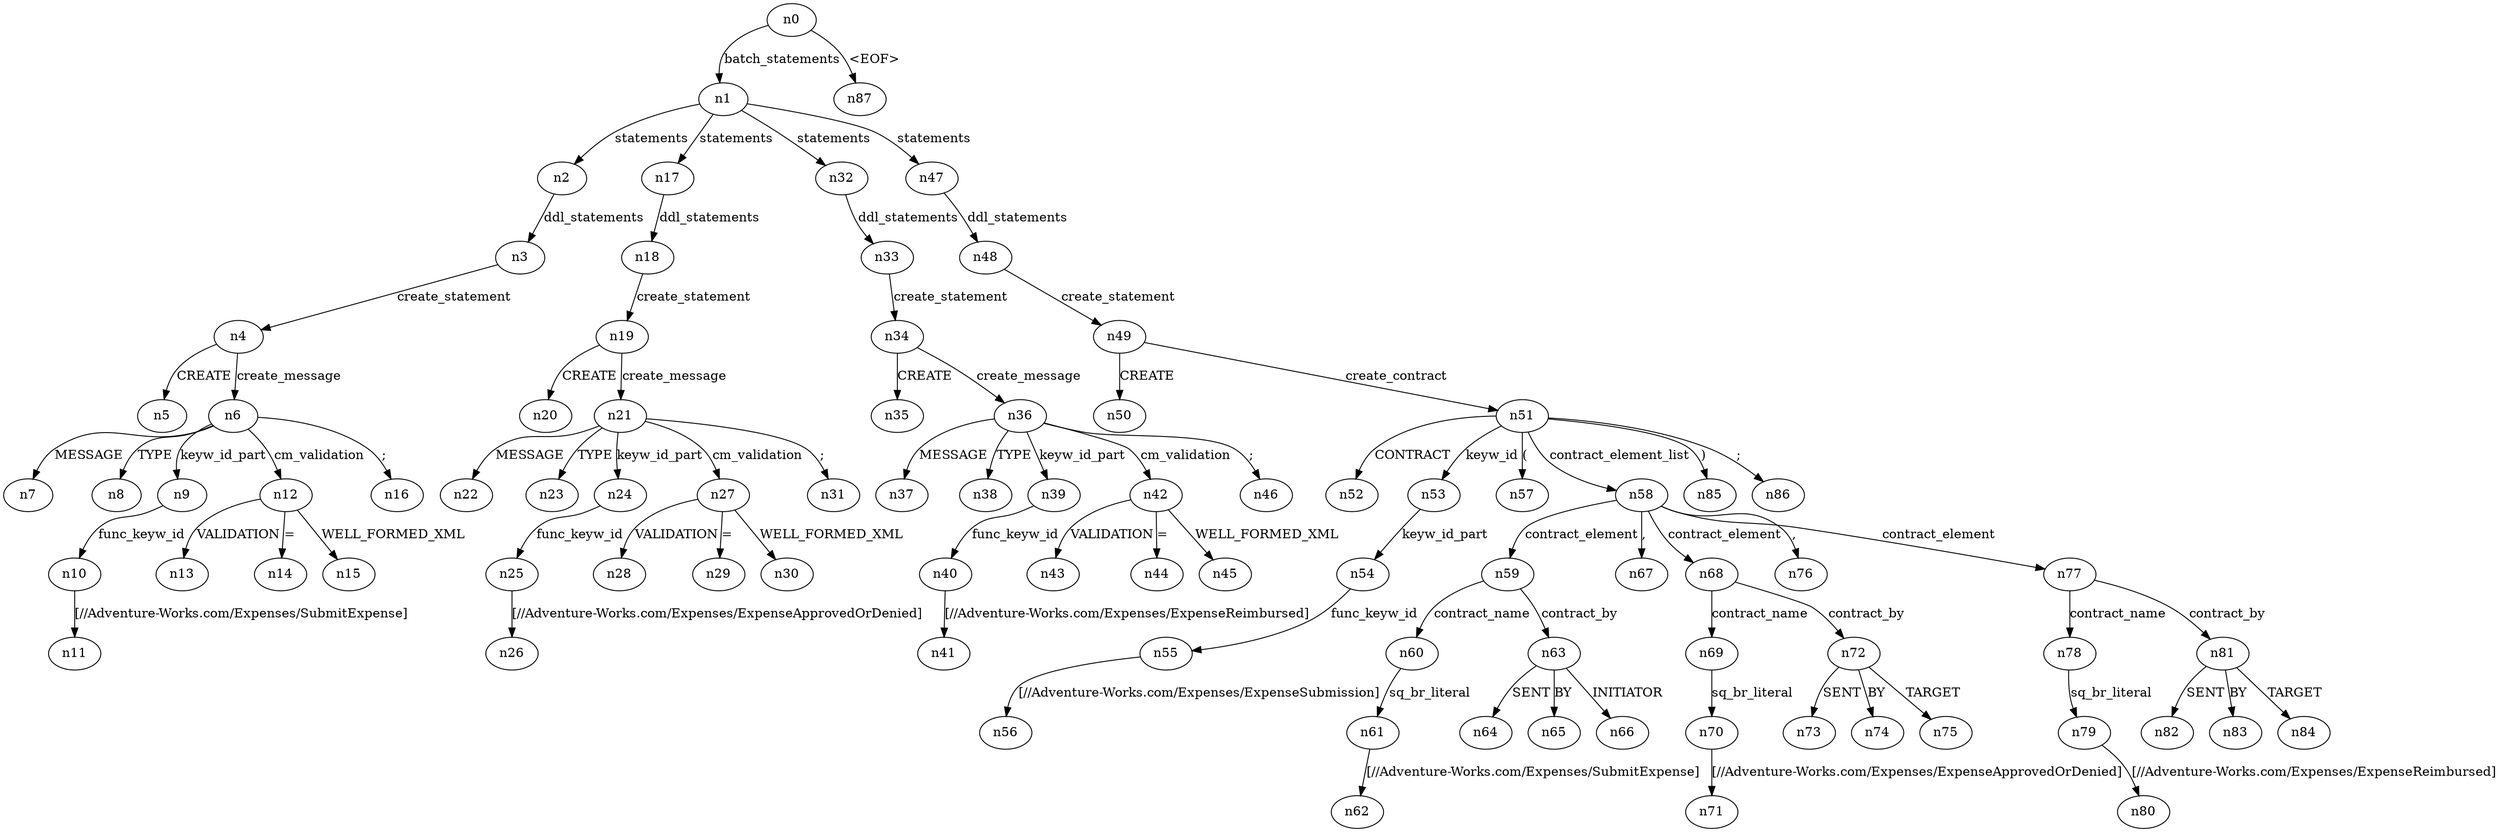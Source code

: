 digraph ParseTree {
  n0 -> n1 [label="batch_statements"];
  n1 -> n2 [label="statements"];
  n2 -> n3 [label="ddl_statements"];
  n3 -> n4 [label="create_statement"];
  n4 -> n5 [label="CREATE"];
  n4 -> n6 [label="create_message"];
  n6 -> n7 [label="MESSAGE"];
  n6 -> n8 [label="TYPE"];
  n6 -> n9 [label="keyw_id_part"];
  n9 -> n10 [label="func_keyw_id"];
  n10 -> n11 [label="[//Adventure-Works.com/Expenses/SubmitExpense]"];
  n6 -> n12 [label="cm_validation"];
  n12 -> n13 [label="VALIDATION"];
  n12 -> n14 [label="="];
  n12 -> n15 [label="WELL_FORMED_XML"];
  n6 -> n16 [label=";"];
  n1 -> n17 [label="statements"];
  n17 -> n18 [label="ddl_statements"];
  n18 -> n19 [label="create_statement"];
  n19 -> n20 [label="CREATE"];
  n19 -> n21 [label="create_message"];
  n21 -> n22 [label="MESSAGE"];
  n21 -> n23 [label="TYPE"];
  n21 -> n24 [label="keyw_id_part"];
  n24 -> n25 [label="func_keyw_id"];
  n25 -> n26 [label="[//Adventure-Works.com/Expenses/ExpenseApprovedOrDenied]"];
  n21 -> n27 [label="cm_validation"];
  n27 -> n28 [label="VALIDATION"];
  n27 -> n29 [label="="];
  n27 -> n30 [label="WELL_FORMED_XML"];
  n21 -> n31 [label=";"];
  n1 -> n32 [label="statements"];
  n32 -> n33 [label="ddl_statements"];
  n33 -> n34 [label="create_statement"];
  n34 -> n35 [label="CREATE"];
  n34 -> n36 [label="create_message"];
  n36 -> n37 [label="MESSAGE"];
  n36 -> n38 [label="TYPE"];
  n36 -> n39 [label="keyw_id_part"];
  n39 -> n40 [label="func_keyw_id"];
  n40 -> n41 [label="[//Adventure-Works.com/Expenses/ExpenseReimbursed]"];
  n36 -> n42 [label="cm_validation"];
  n42 -> n43 [label="VALIDATION"];
  n42 -> n44 [label="="];
  n42 -> n45 [label="WELL_FORMED_XML"];
  n36 -> n46 [label=";"];
  n1 -> n47 [label="statements"];
  n47 -> n48 [label="ddl_statements"];
  n48 -> n49 [label="create_statement"];
  n49 -> n50 [label="CREATE"];
  n49 -> n51 [label="create_contract"];
  n51 -> n52 [label="CONTRACT"];
  n51 -> n53 [label="keyw_id"];
  n53 -> n54 [label="keyw_id_part"];
  n54 -> n55 [label="func_keyw_id"];
  n55 -> n56 [label="[//Adventure-Works.com/Expenses/ExpenseSubmission]"];
  n51 -> n57 [label="("];
  n51 -> n58 [label="contract_element_list"];
  n58 -> n59 [label="contract_element"];
  n59 -> n60 [label="contract_name"];
  n60 -> n61 [label="sq_br_literal"];
  n61 -> n62 [label="[//Adventure-Works.com/Expenses/SubmitExpense]"];
  n59 -> n63 [label="contract_by"];
  n63 -> n64 [label="SENT"];
  n63 -> n65 [label="BY"];
  n63 -> n66 [label="INITIATOR"];
  n58 -> n67 [label=","];
  n58 -> n68 [label="contract_element"];
  n68 -> n69 [label="contract_name"];
  n69 -> n70 [label="sq_br_literal"];
  n70 -> n71 [label="[//Adventure-Works.com/Expenses/ExpenseApprovedOrDenied]"];
  n68 -> n72 [label="contract_by"];
  n72 -> n73 [label="SENT"];
  n72 -> n74 [label="BY"];
  n72 -> n75 [label="TARGET"];
  n58 -> n76 [label=","];
  n58 -> n77 [label="contract_element"];
  n77 -> n78 [label="contract_name"];
  n78 -> n79 [label="sq_br_literal"];
  n79 -> n80 [label="[//Adventure-Works.com/Expenses/ExpenseReimbursed]"];
  n77 -> n81 [label="contract_by"];
  n81 -> n82 [label="SENT"];
  n81 -> n83 [label="BY"];
  n81 -> n84 [label="TARGET"];
  n51 -> n85 [label=")"];
  n51 -> n86 [label=";"];
  n0 -> n87 [label="<EOF>"];
}
